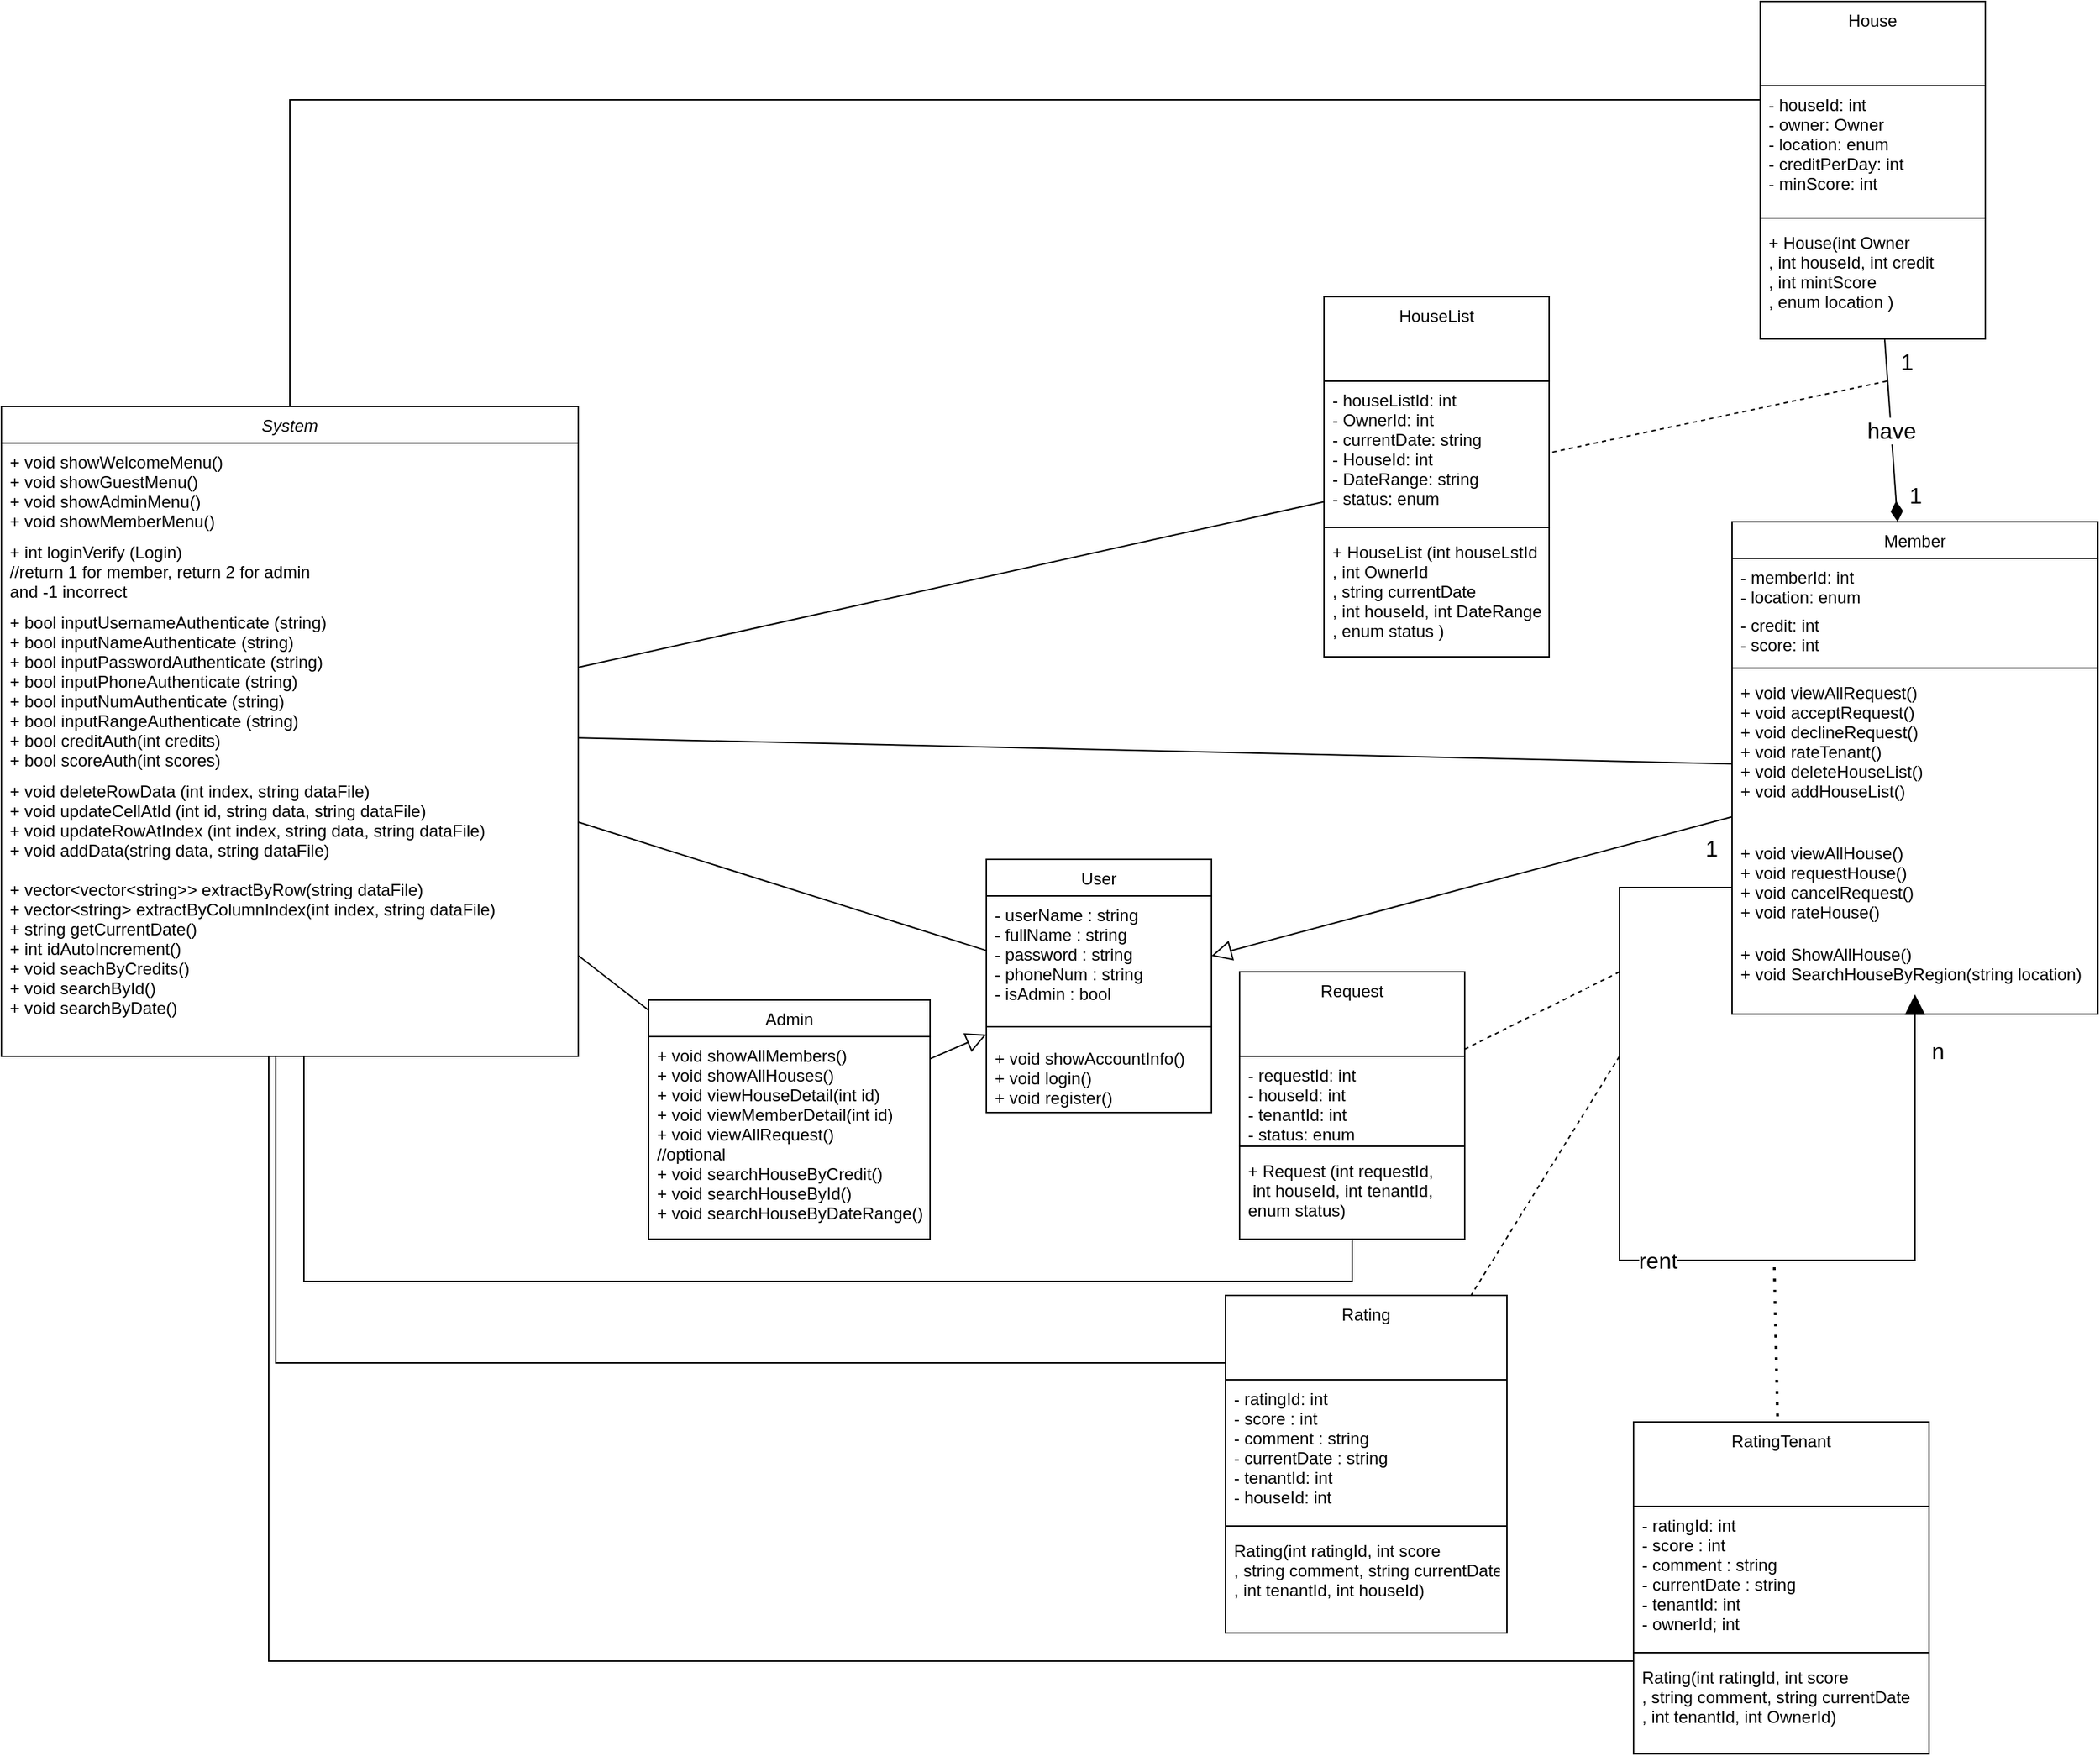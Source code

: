 <mxfile version="20.6.2" type="github">
  <diagram id="C5RBs43oDa-KdzZeNtuy" name="Page-1">
    <mxGraphModel dx="1182" dy="1640" grid="1" gridSize="10" guides="1" tooltips="1" connect="1" arrows="1" fold="1" page="1" pageScale="1" pageWidth="827" pageHeight="1169" math="0" shadow="0">
      <root>
        <mxCell id="WIyWlLk6GJQsqaUBKTNV-0" />
        <mxCell id="WIyWlLk6GJQsqaUBKTNV-1" parent="WIyWlLk6GJQsqaUBKTNV-0" />
        <mxCell id="zkfFHV4jXpPFQw0GAbJ--0" value="Member" style="swimlane;fontStyle=0;align=center;verticalAlign=top;childLayout=stackLayout;horizontal=1;startSize=26;horizontalStack=0;resizeParent=1;resizeLast=0;collapsible=1;marginBottom=0;rounded=0;shadow=0;strokeWidth=1;" parent="WIyWlLk6GJQsqaUBKTNV-1" vertex="1">
          <mxGeometry x="490" y="-260" width="260" height="350" as="geometry">
            <mxRectangle x="230" y="140" width="160" height="26" as="alternateBounds" />
          </mxGeometry>
        </mxCell>
        <mxCell id="zkfFHV4jXpPFQw0GAbJ--1" value="- memberId: int&#xa;- location: enum" style="text;align=left;verticalAlign=top;spacingLeft=4;spacingRight=4;overflow=hidden;rotatable=0;points=[[0,0.5],[1,0.5]];portConstraint=eastwest;" parent="zkfFHV4jXpPFQw0GAbJ--0" vertex="1">
          <mxGeometry y="26" width="260" height="34" as="geometry" />
        </mxCell>
        <mxCell id="nBUo0i6XYViC7IQc_473-117" value="- credit: int &#xa;- score: int" style="text;align=left;verticalAlign=top;spacingLeft=4;spacingRight=4;overflow=hidden;rotatable=0;points=[[0,0.5],[1,0.5]];portConstraint=eastwest;" parent="zkfFHV4jXpPFQw0GAbJ--0" vertex="1">
          <mxGeometry y="60" width="260" height="40" as="geometry" />
        </mxCell>
        <mxCell id="zkfFHV4jXpPFQw0GAbJ--4" value="" style="line;html=1;strokeWidth=1;align=left;verticalAlign=middle;spacingTop=-1;spacingLeft=3;spacingRight=3;rotatable=0;labelPosition=right;points=[];portConstraint=eastwest;" parent="zkfFHV4jXpPFQw0GAbJ--0" vertex="1">
          <mxGeometry y="100" width="260" height="8" as="geometry" />
        </mxCell>
        <mxCell id="nBUo0i6XYViC7IQc_473-145" value="+ void viewAllRequest()&#xa;+ void acceptRequest()&#xa;+ void declineRequest()&#xa;+ void rateTenant()&#xa;+ void deleteHouseList()&#xa;+ void addHouseList()" style="text;align=left;verticalAlign=top;spacingLeft=4;spacingRight=4;overflow=hidden;rotatable=0;points=[[0,0.5],[1,0.5]];portConstraint=eastwest;" parent="zkfFHV4jXpPFQw0GAbJ--0" vertex="1">
          <mxGeometry y="108" width="260" height="114" as="geometry" />
        </mxCell>
        <mxCell id="nBUo0i6XYViC7IQc_473-121" value="+ void viewAllHouse()&#xa;+ void requestHouse()&#xa;+ void cancelRequest()&#xa;+ void rateHouse()" style="text;align=left;verticalAlign=top;spacingLeft=4;spacingRight=4;overflow=hidden;rotatable=0;points=[[0,0.5],[1,0.5]];portConstraint=eastwest;" parent="zkfFHV4jXpPFQw0GAbJ--0" vertex="1">
          <mxGeometry y="222" width="260" height="72" as="geometry" />
        </mxCell>
        <mxCell id="zkfFHV4jXpPFQw0GAbJ--5" value="+ void ShowAllHouse()&#xa;+ void SearchHouseByRegion(string location)" style="text;align=left;verticalAlign=top;spacingLeft=4;spacingRight=4;overflow=hidden;rotatable=0;points=[[0,0.5],[1,0.5]];portConstraint=eastwest;" parent="zkfFHV4jXpPFQw0GAbJ--0" vertex="1">
          <mxGeometry y="294" width="260" height="42" as="geometry" />
        </mxCell>
        <mxCell id="9ko4xWgtDxU1rwnArHpV-3" value="rent" style="endArrow=block;html=1;endSize=12;startArrow=none;startSize=12;startFill=0;rounded=0;fontSize=16;fillColor=none;jumpSize=9;endFill=1;edgeStyle=orthogonalEdgeStyle;" parent="zkfFHV4jXpPFQw0GAbJ--0" source="zkfFHV4jXpPFQw0GAbJ--0" target="zkfFHV4jXpPFQw0GAbJ--5" edge="1">
          <mxGeometry relative="1" as="geometry">
            <mxPoint x="110" y="505" as="sourcePoint" />
            <mxPoint x="200" y="525" as="targetPoint" />
            <Array as="points">
              <mxPoint x="-80" y="260" />
              <mxPoint x="-80" y="525" />
              <mxPoint x="130" y="525" />
            </Array>
          </mxGeometry>
        </mxCell>
        <mxCell id="9ko4xWgtDxU1rwnArHpV-4" value="n" style="edgeLabel;resizable=0;html=1;align=left;verticalAlign=top;fontSize=16;" parent="9ko4xWgtDxU1rwnArHpV-3" connectable="0" vertex="1">
          <mxGeometry x="-1" relative="1" as="geometry">
            <mxPoint x="140" y="100" as="offset" />
          </mxGeometry>
        </mxCell>
        <mxCell id="9ko4xWgtDxU1rwnArHpV-5" value="1" style="edgeLabel;resizable=0;html=1;align=right;verticalAlign=top;fontSize=16;" parent="9ko4xWgtDxU1rwnArHpV-3" connectable="0" vertex="1">
          <mxGeometry x="1" relative="1" as="geometry">
            <mxPoint x="-140" y="-120" as="offset" />
          </mxGeometry>
        </mxCell>
        <mxCell id="zkfFHV4jXpPFQw0GAbJ--17" value="House" style="swimlane;fontStyle=0;align=center;verticalAlign=top;childLayout=stackLayout;horizontal=1;startSize=60;horizontalStack=0;resizeParent=1;resizeLast=0;collapsible=1;marginBottom=0;rounded=0;shadow=0;strokeWidth=1;" parent="WIyWlLk6GJQsqaUBKTNV-1" vertex="1">
          <mxGeometry x="510" y="-630" width="160" height="240" as="geometry">
            <mxRectangle x="550" y="140" width="160" height="26" as="alternateBounds" />
          </mxGeometry>
        </mxCell>
        <mxCell id="zkfFHV4jXpPFQw0GAbJ--18" value="- houseId: int&#xa;- owner: Owner&#xa;- location: enum&#xa;- creditPerDay: int &#xa;- minScore: int" style="text;align=left;verticalAlign=top;spacingLeft=4;spacingRight=4;overflow=hidden;rotatable=0;points=[[0,0.5],[1,0.5]];portConstraint=eastwest;" parent="zkfFHV4jXpPFQw0GAbJ--17" vertex="1">
          <mxGeometry y="60" width="160" height="90" as="geometry" />
        </mxCell>
        <mxCell id="zkfFHV4jXpPFQw0GAbJ--23" value="" style="line;html=1;strokeWidth=1;align=left;verticalAlign=middle;spacingTop=-1;spacingLeft=3;spacingRight=3;rotatable=0;labelPosition=right;points=[];portConstraint=eastwest;" parent="zkfFHV4jXpPFQw0GAbJ--17" vertex="1">
          <mxGeometry y="150" width="160" height="8" as="geometry" />
        </mxCell>
        <mxCell id="zkfFHV4jXpPFQw0GAbJ--24" value="+ House(int Owner&#xa;, int houseId, int credit&#xa;, int mintScore&#xa;, enum location )" style="text;align=left;verticalAlign=top;spacingLeft=4;spacingRight=4;overflow=hidden;rotatable=0;points=[[0,0.5],[1,0.5]];portConstraint=eastwest;" parent="zkfFHV4jXpPFQw0GAbJ--17" vertex="1">
          <mxGeometry y="158" width="160" height="82" as="geometry" />
        </mxCell>
        <mxCell id="nBUo0i6XYViC7IQc_473-11" value="Admin" style="swimlane;fontStyle=0;align=center;verticalAlign=top;childLayout=stackLayout;horizontal=1;startSize=26;horizontalStack=0;resizeParent=1;resizeLast=0;collapsible=1;marginBottom=0;rounded=0;shadow=0;strokeWidth=1;" parent="WIyWlLk6GJQsqaUBKTNV-1" vertex="1">
          <mxGeometry x="-280" y="80" width="200" height="170" as="geometry">
            <mxRectangle x="230" y="140" width="160" height="26" as="alternateBounds" />
          </mxGeometry>
        </mxCell>
        <mxCell id="nBUo0i6XYViC7IQc_473-329" value="+ void showAllMembers()&#xa;+ void showAllHouses()&#xa;+ void viewHouseDetail(int id)&#xa;+ void viewMemberDetail(int id)&#xa;+ void viewAllRequest()&#xa;//optional&#xa;+ void searchHouseByCredit()&#xa;+ void searchHouseById()&#xa;+ void searchHouseByDateRange()&#xa;" style="text;align=left;verticalAlign=top;spacingLeft=4;spacingRight=4;overflow=hidden;rotatable=0;points=[[0,0.5],[1,0.5]];portConstraint=eastwest;" parent="nBUo0i6XYViC7IQc_473-11" vertex="1">
          <mxGeometry y="26" width="200" height="144" as="geometry" />
        </mxCell>
        <mxCell id="nBUo0i6XYViC7IQc_473-96" value="User" style="swimlane;fontStyle=0;align=center;verticalAlign=top;childLayout=stackLayout;horizontal=1;startSize=26;horizontalStack=0;resizeParent=1;resizeLast=0;collapsible=1;marginBottom=0;rounded=0;shadow=0;strokeWidth=1;" parent="WIyWlLk6GJQsqaUBKTNV-1" vertex="1">
          <mxGeometry x="-40" y="-20" width="160" height="180" as="geometry">
            <mxRectangle x="230" y="140" width="160" height="26" as="alternateBounds" />
          </mxGeometry>
        </mxCell>
        <mxCell id="nBUo0i6XYViC7IQc_473-97" value="- userName : string&#xa;- fullName : string &#xa;- password : string&#xa;- phoneNum : string&#xa;- isAdmin : bool" style="text;align=left;verticalAlign=top;spacingLeft=4;spacingRight=4;overflow=hidden;rotatable=0;points=[[0,0.5],[1,0.5]];portConstraint=eastwest;" parent="nBUo0i6XYViC7IQc_473-96" vertex="1">
          <mxGeometry y="26" width="160" height="84" as="geometry" />
        </mxCell>
        <mxCell id="nBUo0i6XYViC7IQc_473-100" value="" style="line;html=1;strokeWidth=1;align=left;verticalAlign=middle;spacingTop=-1;spacingLeft=3;spacingRight=3;rotatable=0;labelPosition=right;points=[];portConstraint=eastwest;" parent="nBUo0i6XYViC7IQc_473-96" vertex="1">
          <mxGeometry y="110" width="160" height="18" as="geometry" />
        </mxCell>
        <mxCell id="nBUo0i6XYViC7IQc_473-101" value="+ void showAccountInfo()&#xa;+ void login()&#xa;+ void register()" style="text;align=left;verticalAlign=top;spacingLeft=4;spacingRight=4;overflow=hidden;rotatable=0;points=[[0,0.5],[1,0.5]];portConstraint=eastwest;" parent="nBUo0i6XYViC7IQc_473-96" vertex="1">
          <mxGeometry y="128" width="160" height="52" as="geometry" />
        </mxCell>
        <mxCell id="nBUo0i6XYViC7IQc_473-102" value="" style="endArrow=block;html=1;endSize=12;startArrow=none;startSize=12;startFill=0;rounded=0;fontSize=16;fillColor=none;jumpSize=9;endFill=0;" parent="WIyWlLk6GJQsqaUBKTNV-1" source="nBUo0i6XYViC7IQc_473-11" target="nBUo0i6XYViC7IQc_473-96" edge="1">
          <mxGeometry relative="1" as="geometry">
            <mxPoint x="206" y="990" as="sourcePoint" />
            <mxPoint x="-110" y="990" as="targetPoint" />
          </mxGeometry>
        </mxCell>
        <mxCell id="nBUo0i6XYViC7IQc_473-105" value="" style="endArrow=block;html=1;endSize=12;startArrow=none;startSize=12;startFill=0;rounded=0;fontSize=16;fillColor=none;jumpSize=9;endFill=0;" parent="WIyWlLk6GJQsqaUBKTNV-1" source="zkfFHV4jXpPFQw0GAbJ--0" target="nBUo0i6XYViC7IQc_473-96" edge="1">
          <mxGeometry relative="1" as="geometry">
            <mxPoint x="444" y="805.763" as="sourcePoint" />
            <mxPoint x="330" y="759.997" as="targetPoint" />
          </mxGeometry>
        </mxCell>
        <mxCell id="nBUo0i6XYViC7IQc_473-106" style="edgeStyle=none;rounded=0;jumpSize=9;orthogonalLoop=1;jettySize=auto;html=1;exitX=0.75;exitY=0;exitDx=0;exitDy=0;strokeWidth=4;fontSize=16;startArrow=none;startFill=0;endArrow=block;endFill=0;startSize=12;endSize=9;fillColor=none;" parent="WIyWlLk6GJQsqaUBKTNV-1" source="nBUo0i6XYViC7IQc_473-96" target="nBUo0i6XYViC7IQc_473-96" edge="1">
          <mxGeometry relative="1" as="geometry" />
        </mxCell>
        <mxCell id="nBUo0i6XYViC7IQc_473-151" value="Request" style="swimlane;fontStyle=0;align=center;verticalAlign=top;childLayout=stackLayout;horizontal=1;startSize=60;horizontalStack=0;resizeParent=1;resizeLast=0;collapsible=1;marginBottom=0;rounded=0;shadow=0;strokeWidth=1;" parent="WIyWlLk6GJQsqaUBKTNV-1" vertex="1">
          <mxGeometry x="140" y="60" width="160" height="190" as="geometry">
            <mxRectangle x="550" y="140" width="160" height="26" as="alternateBounds" />
          </mxGeometry>
        </mxCell>
        <mxCell id="nBUo0i6XYViC7IQc_473-152" value="- requestId: int &#xa;- houseId: int &#xa;- tenantId: int &#xa;- status: enum&#xa;" style="text;align=left;verticalAlign=top;spacingLeft=4;spacingRight=4;overflow=hidden;rotatable=0;points=[[0,0.5],[1,0.5]];portConstraint=eastwest;" parent="nBUo0i6XYViC7IQc_473-151" vertex="1">
          <mxGeometry y="60" width="160" height="60" as="geometry" />
        </mxCell>
        <mxCell id="nBUo0i6XYViC7IQc_473-157" value="" style="line;html=1;strokeWidth=1;align=left;verticalAlign=middle;spacingTop=-1;spacingLeft=3;spacingRight=3;rotatable=0;labelPosition=right;points=[];portConstraint=eastwest;" parent="nBUo0i6XYViC7IQc_473-151" vertex="1">
          <mxGeometry y="120" width="160" height="8" as="geometry" />
        </mxCell>
        <mxCell id="nBUo0i6XYViC7IQc_473-159" value="+ Request (int requestId,&#xa; int houseId, int tenantId, &#xa;enum status)" style="text;align=left;verticalAlign=top;spacingLeft=4;spacingRight=4;overflow=hidden;rotatable=0;points=[[0,0.5],[1,0.5]];portConstraint=eastwest;" parent="nBUo0i6XYViC7IQc_473-151" vertex="1">
          <mxGeometry y="128" width="160" height="62" as="geometry" />
        </mxCell>
        <mxCell id="nBUo0i6XYViC7IQc_473-167" value="Rating" style="swimlane;fontStyle=0;align=center;verticalAlign=top;childLayout=stackLayout;horizontal=1;startSize=60;horizontalStack=0;resizeParent=1;resizeLast=0;collapsible=1;marginBottom=0;rounded=0;shadow=0;strokeWidth=1;" parent="WIyWlLk6GJQsqaUBKTNV-1" vertex="1">
          <mxGeometry x="130" y="290" width="200" height="240" as="geometry">
            <mxRectangle x="550" y="140" width="160" height="26" as="alternateBounds" />
          </mxGeometry>
        </mxCell>
        <mxCell id="nBUo0i6XYViC7IQc_473-168" value="- ratingId: int&#xa;- score : int &#xa;- comment : string&#xa;- currentDate : string&#xa;- tenantId: int&#xa;- houseId: int" style="text;align=left;verticalAlign=top;spacingLeft=4;spacingRight=4;overflow=hidden;rotatable=0;points=[[0,0.5],[1,0.5]];portConstraint=eastwest;" parent="nBUo0i6XYViC7IQc_473-167" vertex="1">
          <mxGeometry y="60" width="200" height="100" as="geometry" />
        </mxCell>
        <mxCell id="nBUo0i6XYViC7IQc_473-173" value="" style="line;html=1;strokeWidth=1;align=left;verticalAlign=middle;spacingTop=-1;spacingLeft=3;spacingRight=3;rotatable=0;labelPosition=right;points=[];portConstraint=eastwest;" parent="nBUo0i6XYViC7IQc_473-167" vertex="1">
          <mxGeometry y="160" width="200" height="8" as="geometry" />
        </mxCell>
        <mxCell id="nBUo0i6XYViC7IQc_473-174" value="Rating(int ratingId, int score&#xa;, string comment, string currentDate&#xa;, int tenantId, int houseId)" style="text;align=left;verticalAlign=top;spacingLeft=4;spacingRight=4;overflow=hidden;rotatable=0;points=[[0,0.5],[1,0.5]];portConstraint=eastwest;" parent="nBUo0i6XYViC7IQc_473-167" vertex="1">
          <mxGeometry y="168" width="200" height="62" as="geometry" />
        </mxCell>
        <mxCell id="nBUo0i6XYViC7IQc_473-212" value="HouseList" style="swimlane;fontStyle=0;align=center;verticalAlign=top;childLayout=stackLayout;horizontal=1;startSize=60;horizontalStack=0;resizeParent=1;resizeLast=0;collapsible=1;marginBottom=0;rounded=0;shadow=0;strokeWidth=1;" parent="WIyWlLk6GJQsqaUBKTNV-1" vertex="1">
          <mxGeometry x="200" y="-420" width="160" height="256" as="geometry">
            <mxRectangle x="550" y="140" width="160" height="26" as="alternateBounds" />
          </mxGeometry>
        </mxCell>
        <mxCell id="nBUo0i6XYViC7IQc_473-213" value="- houseListId: int&#xa;- OwnerId: int&#xa;- currentDate: string&#xa;- HouseId: int&#xa;- DateRange: string&#xa;- status: enum " style="text;align=left;verticalAlign=top;spacingLeft=4;spacingRight=4;overflow=hidden;rotatable=0;points=[[0,0.5],[1,0.5]];portConstraint=eastwest;" parent="nBUo0i6XYViC7IQc_473-212" vertex="1">
          <mxGeometry y="60" width="160" height="100" as="geometry" />
        </mxCell>
        <mxCell id="nBUo0i6XYViC7IQc_473-218" value="" style="line;html=1;strokeWidth=1;align=left;verticalAlign=middle;spacingTop=-1;spacingLeft=3;spacingRight=3;rotatable=0;labelPosition=right;points=[];portConstraint=eastwest;" parent="nBUo0i6XYViC7IQc_473-212" vertex="1">
          <mxGeometry y="160" width="160" height="8" as="geometry" />
        </mxCell>
        <mxCell id="nBUo0i6XYViC7IQc_473-348" value="+ HouseList (int houseLstId&#xa;, int OwnerId&#xa;, string currentDate&#xa;, int houseId, int DateRange&#xa;, enum status )" style="text;align=left;verticalAlign=top;spacingLeft=4;spacingRight=4;overflow=hidden;rotatable=0;points=[[0,0.5],[1,0.5]];portConstraint=eastwest;" parent="nBUo0i6XYViC7IQc_473-212" vertex="1">
          <mxGeometry y="168" width="160" height="80" as="geometry" />
        </mxCell>
        <mxCell id="nBUo0i6XYViC7IQc_473-271" value="System" style="swimlane;fontStyle=2;align=center;verticalAlign=top;childLayout=stackLayout;horizontal=1;startSize=26;horizontalStack=0;resizeParent=1;resizeLast=0;collapsible=1;marginBottom=0;rounded=0;shadow=0;strokeWidth=1;" parent="WIyWlLk6GJQsqaUBKTNV-1" vertex="1">
          <mxGeometry x="-740" y="-342" width="410" height="462" as="geometry">
            <mxRectangle x="230" y="140" width="160" height="26" as="alternateBounds" />
          </mxGeometry>
        </mxCell>
        <mxCell id="nBUo0i6XYViC7IQc_473-30" value="+ void showWelcomeMenu()&#xa;+ void showGuestMenu()&#xa;+ void showAdminMenu()&#xa;+ void showMemberMenu()" style="text;align=left;verticalAlign=top;spacingLeft=4;spacingRight=4;overflow=hidden;rotatable=0;points=[[0,0.5],[1,0.5]];portConstraint=eastwest;" parent="nBUo0i6XYViC7IQc_473-271" vertex="1">
          <mxGeometry y="26" width="410" height="64" as="geometry" />
        </mxCell>
        <mxCell id="nBUo0i6XYViC7IQc_473-254" value="+ int loginVerify (Login) &#xa;//return 1 for member, return 2 for admin&#xa;and -1 incorrect&#xa; " style="text;align=left;verticalAlign=top;spacingLeft=4;spacingRight=4;overflow=hidden;rotatable=0;points=[[0,0.5],[1,0.5]];portConstraint=eastwest;" parent="nBUo0i6XYViC7IQc_473-271" vertex="1">
          <mxGeometry y="90" width="410" height="50" as="geometry" />
        </mxCell>
        <mxCell id="nBUo0i6XYViC7IQc_473-22" value="+ bool inputUsernameAuthenticate (string)&#xa;+ bool inputNameAuthenticate (string)&#xa;+ bool inputPasswordAuthenticate (string)&#xa;+ bool inputPhoneAuthenticate (string)&#xa;+ bool inputNumAuthenticate (string)&#xa;+ bool inputRangeAuthenticate (string) &#xa;+ bool creditAuth(int credits) &#xa;+ bool scoreAuth(int scores)" style="text;align=left;verticalAlign=top;spacingLeft=4;spacingRight=4;overflow=hidden;rotatable=0;points=[[0,0.5],[1,0.5]];portConstraint=eastwest;" parent="nBUo0i6XYViC7IQc_473-271" vertex="1">
          <mxGeometry y="140" width="410" height="120" as="geometry" />
        </mxCell>
        <mxCell id="nBUo0i6XYViC7IQc_473-184" value="+ void deleteRowData (int index, string dataFile)&#xa;+ void updateCellAtId (int id, string data, string dataFile)&#xa;+ void updateRowAtIndex (int index, string data, string dataFile)&#xa;+ void addData(string data, string dataFile) &#xa;&#xa; " style="text;align=left;verticalAlign=top;spacingLeft=4;spacingRight=4;overflow=hidden;rotatable=0;points=[[0,0.5],[1,0.5]];portConstraint=eastwest;" parent="nBUo0i6XYViC7IQc_473-271" vertex="1">
          <mxGeometry y="260" width="410" height="70" as="geometry" />
        </mxCell>
        <mxCell id="nBUo0i6XYViC7IQc_473-274" value="+ vector&lt;vector&lt;string&gt;&gt; extractByRow(string dataFile)&#xa;+ vector&lt;string&gt; extractByColumnIndex(int index, string dataFile)&#xa;+ string getCurrentDate()&#xa;+ int idAutoIncrement()&#xa;+ void seachByCredits()&#xa;+ void searchById()&#xa;+ void searchByDate()" style="text;align=left;verticalAlign=top;spacingLeft=4;spacingRight=4;overflow=hidden;rotatable=0;points=[[0,0.5],[1,0.5]];portConstraint=eastwest;" parent="nBUo0i6XYViC7IQc_473-271" vertex="1">
          <mxGeometry y="330" width="410" height="120" as="geometry" />
        </mxCell>
        <mxCell id="nBUo0i6XYViC7IQc_473-291" value="RatingTenant" style="swimlane;fontStyle=0;align=center;verticalAlign=top;childLayout=stackLayout;horizontal=1;startSize=60;horizontalStack=0;resizeParent=1;resizeLast=0;collapsible=1;marginBottom=0;rounded=0;shadow=0;strokeWidth=1;" parent="WIyWlLk6GJQsqaUBKTNV-1" vertex="1">
          <mxGeometry x="420" y="380" width="210" height="236" as="geometry">
            <mxRectangle x="550" y="140" width="160" height="26" as="alternateBounds" />
          </mxGeometry>
        </mxCell>
        <mxCell id="nBUo0i6XYViC7IQc_473-351" value="- ratingId: int&#xa;- score : int &#xa;- comment : string&#xa;- currentDate : string&#xa;- tenantId: int&#xa;- ownerId; int" style="text;align=left;verticalAlign=top;spacingLeft=4;spacingRight=4;overflow=hidden;rotatable=0;points=[[0,0.5],[1,0.5]];portConstraint=eastwest;" parent="nBUo0i6XYViC7IQc_473-291" vertex="1">
          <mxGeometry y="60" width="210" height="100" as="geometry" />
        </mxCell>
        <mxCell id="nBUo0i6XYViC7IQc_473-297" value="" style="line;html=1;strokeWidth=1;align=left;verticalAlign=middle;spacingTop=-1;spacingLeft=3;spacingRight=3;rotatable=0;labelPosition=right;points=[];portConstraint=eastwest;" parent="nBUo0i6XYViC7IQc_473-291" vertex="1">
          <mxGeometry y="160" width="210" height="8" as="geometry" />
        </mxCell>
        <mxCell id="nBUo0i6XYViC7IQc_473-352" value="Rating(int ratingId, int score&#xa;, string comment, string currentDate&#xa;, int tenantId, int OwnerId)" style="text;align=left;verticalAlign=top;spacingLeft=4;spacingRight=4;overflow=hidden;rotatable=0;points=[[0,0.5],[1,0.5]];portConstraint=eastwest;" parent="nBUo0i6XYViC7IQc_473-291" vertex="1">
          <mxGeometry y="168" width="210" height="62" as="geometry" />
        </mxCell>
        <mxCell id="9ko4xWgtDxU1rwnArHpV-6" value="" style="html=1;verticalAlign=bottom;endArrow=none;dashed=1;endSize=8;rounded=0;endFill=0;" parent="WIyWlLk6GJQsqaUBKTNV-1" target="nBUo0i6XYViC7IQc_473-151" edge="1">
          <mxGeometry relative="1" as="geometry">
            <mxPoint x="410" y="60" as="sourcePoint" />
            <mxPoint x="200" y="50.0" as="targetPoint" />
          </mxGeometry>
        </mxCell>
        <mxCell id="9ko4xWgtDxU1rwnArHpV-7" value="" style="html=1;verticalAlign=bottom;endArrow=none;dashed=1;endSize=8;rounded=0;endFill=0;" parent="WIyWlLk6GJQsqaUBKTNV-1" target="nBUo0i6XYViC7IQc_473-167" edge="1">
          <mxGeometry relative="1" as="geometry">
            <mxPoint x="410" y="120" as="sourcePoint" />
            <mxPoint x="301" y="130.882" as="targetPoint" />
          </mxGeometry>
        </mxCell>
        <mxCell id="PkCfYfoQ0odu8vTmhUS6-0" value="" style="endArrow=none;dashed=1;html=1;dashPattern=1 3;strokeWidth=2;rounded=0;" parent="WIyWlLk6GJQsqaUBKTNV-1" target="nBUo0i6XYViC7IQc_473-291" edge="1">
          <mxGeometry width="50" height="50" relative="1" as="geometry">
            <mxPoint x="520" y="270" as="sourcePoint" />
            <mxPoint x="280" y="170" as="targetPoint" />
          </mxGeometry>
        </mxCell>
        <mxCell id="PkCfYfoQ0odu8vTmhUS6-1" value="" style="endArrow=none;html=1;rounded=0;" parent="WIyWlLk6GJQsqaUBKTNV-1" source="nBUo0i6XYViC7IQc_473-271" target="nBUo0i6XYViC7IQc_473-212" edge="1">
          <mxGeometry width="50" height="50" relative="1" as="geometry">
            <mxPoint x="160" y="-140" as="sourcePoint" />
            <mxPoint x="210" y="-190" as="targetPoint" />
          </mxGeometry>
        </mxCell>
        <mxCell id="PkCfYfoQ0odu8vTmhUS6-3" value="" style="endArrow=none;html=1;rounded=0;" parent="WIyWlLk6GJQsqaUBKTNV-1" source="nBUo0i6XYViC7IQc_473-271" target="nBUo0i6XYViC7IQc_473-96" edge="1">
          <mxGeometry width="50" height="50" relative="1" as="geometry">
            <mxPoint x="-320" y="-108.417" as="sourcePoint" />
            <mxPoint x="210" y="-285.301" as="targetPoint" />
          </mxGeometry>
        </mxCell>
        <mxCell id="PkCfYfoQ0odu8vTmhUS6-4" value="" style="endArrow=none;html=1;rounded=0;" parent="WIyWlLk6GJQsqaUBKTNV-1" source="nBUo0i6XYViC7IQc_473-271" target="nBUo0i6XYViC7IQc_473-11" edge="1">
          <mxGeometry width="50" height="50" relative="1" as="geometry">
            <mxPoint x="-310" y="-98.417" as="sourcePoint" />
            <mxPoint x="220" y="-275.301" as="targetPoint" />
          </mxGeometry>
        </mxCell>
        <mxCell id="PkCfYfoQ0odu8vTmhUS6-5" value="" style="endArrow=none;html=1;rounded=0;" parent="WIyWlLk6GJQsqaUBKTNV-1" source="nBUo0i6XYViC7IQc_473-271" target="zkfFHV4jXpPFQw0GAbJ--0" edge="1">
          <mxGeometry width="50" height="50" relative="1" as="geometry">
            <mxPoint x="-300" y="-88.417" as="sourcePoint" />
            <mxPoint x="230" y="-265.301" as="targetPoint" />
          </mxGeometry>
        </mxCell>
        <mxCell id="PkCfYfoQ0odu8vTmhUS6-6" value="" style="endArrow=none;html=1;rounded=0;edgeStyle=orthogonalEdgeStyle;" parent="WIyWlLk6GJQsqaUBKTNV-1" source="nBUo0i6XYViC7IQc_473-271" target="zkfFHV4jXpPFQw0GAbJ--17" edge="1">
          <mxGeometry width="50" height="50" relative="1" as="geometry">
            <mxPoint x="-290" y="-78.417" as="sourcePoint" />
            <mxPoint x="240" y="-255.301" as="targetPoint" />
            <Array as="points">
              <mxPoint x="-535" y="-560" />
            </Array>
          </mxGeometry>
        </mxCell>
        <mxCell id="PkCfYfoQ0odu8vTmhUS6-8" value="" style="endArrow=none;html=1;rounded=0;edgeStyle=orthogonalEdgeStyle;" parent="WIyWlLk6GJQsqaUBKTNV-1" source="nBUo0i6XYViC7IQc_473-271" target="nBUo0i6XYViC7IQc_473-151" edge="1">
          <mxGeometry width="50" height="50" relative="1" as="geometry">
            <mxPoint x="-525" y="538" as="sourcePoint" />
            <mxPoint x="520" y="320" as="targetPoint" />
            <Array as="points">
              <mxPoint x="-525" y="280" />
              <mxPoint x="220" y="280" />
            </Array>
          </mxGeometry>
        </mxCell>
        <mxCell id="PkCfYfoQ0odu8vTmhUS6-9" value="" style="endArrow=none;html=1;rounded=0;edgeStyle=orthogonalEdgeStyle;" parent="WIyWlLk6GJQsqaUBKTNV-1" source="nBUo0i6XYViC7IQc_473-271" target="nBUo0i6XYViC7IQc_473-167" edge="1">
          <mxGeometry width="50" height="50" relative="1" as="geometry">
            <mxPoint x="-545" y="300" as="sourcePoint" />
            <mxPoint x="200" y="308" as="targetPoint" />
            <Array as="points">
              <mxPoint x="-545" y="338" />
            </Array>
          </mxGeometry>
        </mxCell>
        <mxCell id="PkCfYfoQ0odu8vTmhUS6-10" value="" style="endArrow=none;html=1;rounded=0;edgeStyle=orthogonalEdgeStyle;" parent="WIyWlLk6GJQsqaUBKTNV-1" source="nBUo0i6XYViC7IQc_473-271" target="nBUo0i6XYViC7IQc_473-291" edge="1">
          <mxGeometry width="50" height="50" relative="1" as="geometry">
            <mxPoint x="-550" y="320" as="sourcePoint" />
            <mxPoint x="125" y="416" as="targetPoint" />
            <Array as="points">
              <mxPoint x="-550" y="550" />
            </Array>
          </mxGeometry>
        </mxCell>
        <mxCell id="PkCfYfoQ0odu8vTmhUS6-11" value="" style="group" parent="WIyWlLk6GJQsqaUBKTNV-1" vertex="1" connectable="0">
          <mxGeometry x="600" y="-360" height="10" as="geometry" />
        </mxCell>
        <mxCell id="nBUo0i6XYViC7IQc_473-166" value="" style="html=1;verticalAlign=bottom;endArrow=none;dashed=1;endSize=8;rounded=0;endFill=0;" parent="PkCfYfoQ0odu8vTmhUS6-11" target="nBUo0i6XYViC7IQc_473-212" edge="1">
          <mxGeometry relative="1" as="geometry">
            <mxPoint as="sourcePoint" />
            <mxPoint x="205" y="455" as="targetPoint" />
          </mxGeometry>
        </mxCell>
        <mxCell id="nBUo0i6XYViC7IQc_473-68" value="have" style="endArrow=diamondThin;html=1;endSize=12;startArrow=none;startSize=12;startFill=0;rounded=0;fontSize=16;fillColor=none;jumpSize=9;endFill=1;" parent="PkCfYfoQ0odu8vTmhUS6-11" source="zkfFHV4jXpPFQw0GAbJ--17" target="zkfFHV4jXpPFQw0GAbJ--0" edge="1">
          <mxGeometry relative="1" as="geometry">
            <mxPoint x="350" y="620" as="sourcePoint" />
            <mxPoint x="350.0" y="40" as="targetPoint" />
          </mxGeometry>
        </mxCell>
        <mxCell id="nBUo0i6XYViC7IQc_473-69" value="1" style="edgeLabel;resizable=0;html=1;align=left;verticalAlign=top;fontSize=16;" parent="nBUo0i6XYViC7IQc_473-68" connectable="0" vertex="1">
          <mxGeometry x="-1" relative="1" as="geometry">
            <mxPoint x="10" as="offset" />
          </mxGeometry>
        </mxCell>
        <mxCell id="nBUo0i6XYViC7IQc_473-70" value="1" style="edgeLabel;resizable=0;html=1;align=right;verticalAlign=top;fontSize=16;" parent="nBUo0i6XYViC7IQc_473-68" connectable="0" vertex="1">
          <mxGeometry x="1" relative="1" as="geometry">
            <mxPoint x="18" y="-35" as="offset" />
          </mxGeometry>
        </mxCell>
      </root>
    </mxGraphModel>
  </diagram>
</mxfile>
